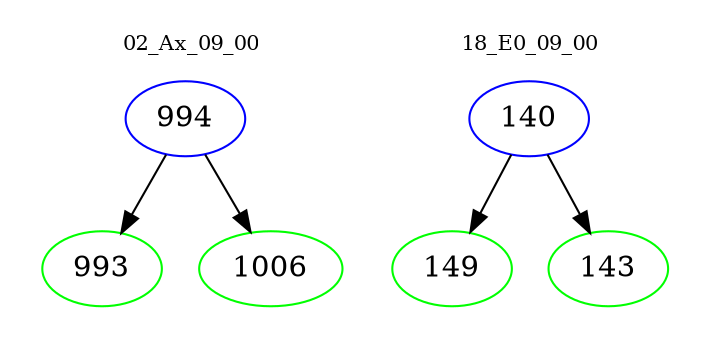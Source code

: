 digraph{
subgraph cluster_0 {
color = white
label = "02_Ax_09_00";
fontsize=10;
T0_994 [label="994", color="blue"]
T0_994 -> T0_993 [color="black"]
T0_993 [label="993", color="green"]
T0_994 -> T0_1006 [color="black"]
T0_1006 [label="1006", color="green"]
}
subgraph cluster_1 {
color = white
label = "18_E0_09_00";
fontsize=10;
T1_140 [label="140", color="blue"]
T1_140 -> T1_149 [color="black"]
T1_149 [label="149", color="green"]
T1_140 -> T1_143 [color="black"]
T1_143 [label="143", color="green"]
}
}
